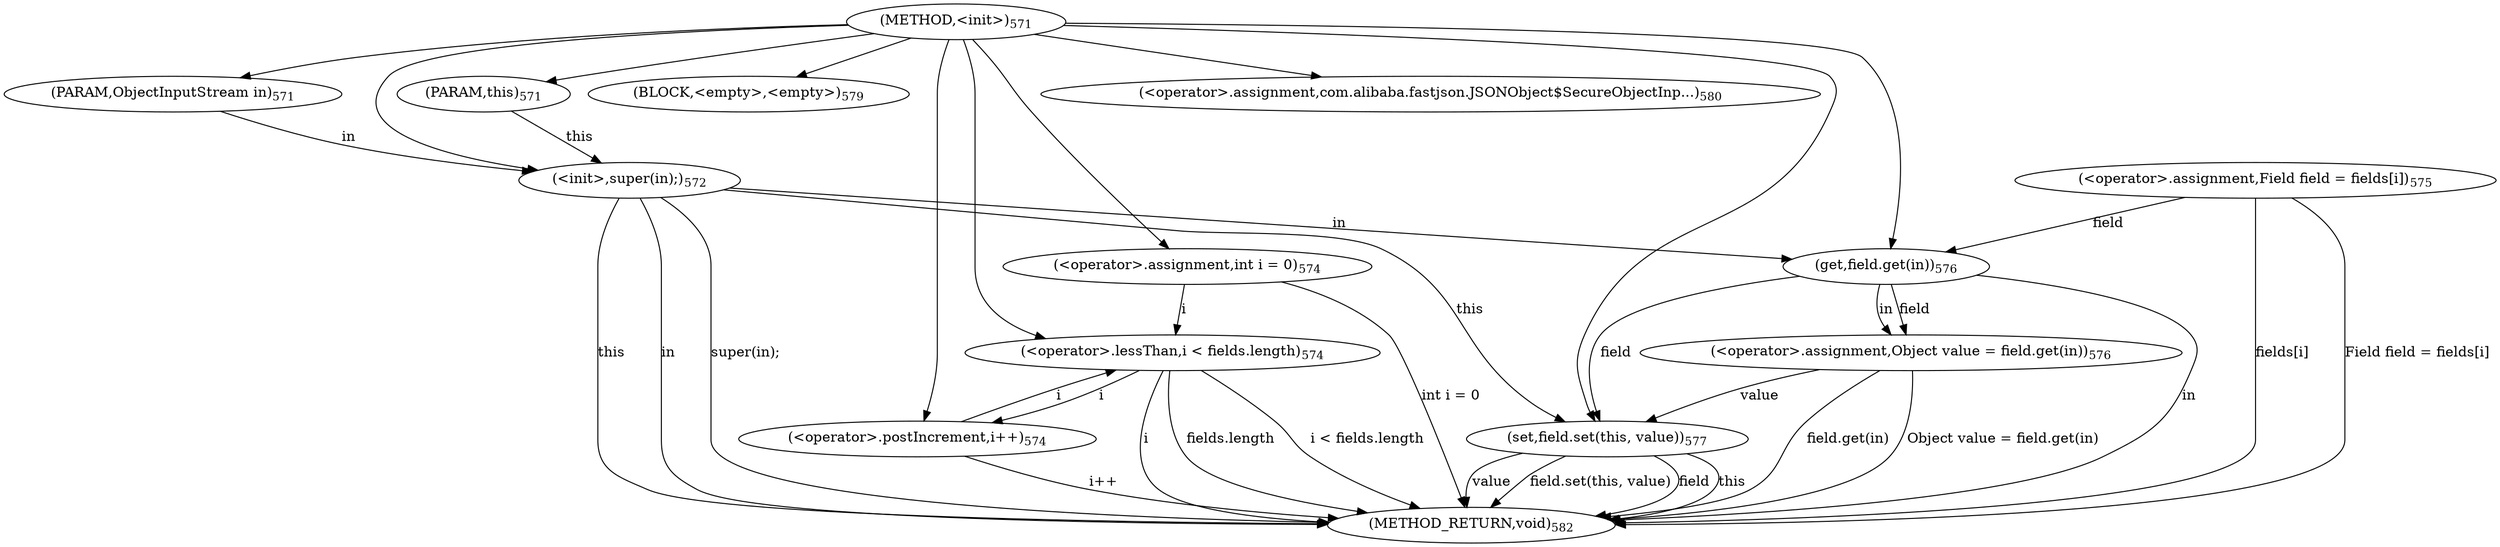 digraph "&lt;init&gt;" {  
"1855" [label = <(METHOD,&lt;init&gt;)<SUB>571</SUB>> ]
"1900" [label = <(METHOD_RETURN,void)<SUB>582</SUB>> ]
"92" [label = <(PARAM,this)<SUB>571</SUB>> ]
"96" [label = <(PARAM,ObjectInputStream in)<SUB>571</SUB>> ]
"94" [label = <(&lt;init&gt;,super(in);)<SUB>572</SUB>> ]
"94" [label = <(&lt;init&gt;,super(in);)<SUB>572</SUB>> ]
"94" [label = <(&lt;init&gt;,super(in);)<SUB>572</SUB>> ]
"1892" [label = <(BLOCK,&lt;empty&gt;,&lt;empty&gt;)<SUB>579</SUB>> ]
"1861" [label = <(&lt;operator&gt;.assignment,int i = 0)<SUB>574</SUB>> ]
"1864" [label = <(&lt;operator&gt;.lessThan,i &lt; fields.length)<SUB>574</SUB>> ]
"1871" [label = <(&lt;operator&gt;.postIncrement,i++)<SUB>574</SUB>> ]
"1893" [label = <(&lt;operator&gt;.assignment,com.alibaba.fastjson.JSONObject$SecureObjectInp...)<SUB>580</SUB>> ]
"1861" [label = <(&lt;operator&gt;.assignment,int i = 0)<SUB>574</SUB>> ]
"1861" [label = <(&lt;operator&gt;.assignment,int i = 0)<SUB>574</SUB>> ]
"1864" [label = <(&lt;operator&gt;.lessThan,i &lt; fields.length)<SUB>574</SUB>> ]
"1864" [label = <(&lt;operator&gt;.lessThan,i &lt; fields.length)<SUB>574</SUB>> ]
"1871" [label = <(&lt;operator&gt;.postIncrement,i++)<SUB>574</SUB>> ]
"1875" [label = <(&lt;operator&gt;.assignment,Field field = fields[i])<SUB>575</SUB>> ]
"1883" [label = <(&lt;operator&gt;.assignment,Object value = field.get(in))<SUB>576</SUB>> ]
"1888" [label = <(set,field.set(this, value))<SUB>577</SUB>> ]
"1893" [label = <(&lt;operator&gt;.assignment,com.alibaba.fastjson.JSONObject$SecureObjectInp...)<SUB>580</SUB>> ]
"1893" [label = <(&lt;operator&gt;.assignment,com.alibaba.fastjson.JSONObject$SecureObjectInp...)<SUB>580</SUB>> ]
"1875" [label = <(&lt;operator&gt;.assignment,Field field = fields[i])<SUB>575</SUB>> ]
"1875" [label = <(&lt;operator&gt;.assignment,Field field = fields[i])<SUB>575</SUB>> ]
"1883" [label = <(&lt;operator&gt;.assignment,Object value = field.get(in))<SUB>576</SUB>> ]
"1883" [label = <(&lt;operator&gt;.assignment,Object value = field.get(in))<SUB>576</SUB>> ]
"1888" [label = <(set,field.set(this, value))<SUB>577</SUB>> ]
"1888" [label = <(set,field.set(this, value))<SUB>577</SUB>> ]
"1888" [label = <(set,field.set(this, value))<SUB>577</SUB>> ]
"1885" [label = <(get,field.get(in))<SUB>576</SUB>> ]
"1885" [label = <(get,field.get(in))<SUB>576</SUB>> ]
  "94" -> "1900"  [ label = "this"] 
  "94" -> "1900"  [ label = "in"] 
  "94" -> "1900"  [ label = "super(in);"] 
  "1861" -> "1900"  [ label = "int i = 0"] 
  "1864" -> "1900"  [ label = "i"] 
  "1864" -> "1900"  [ label = "fields.length"] 
  "1864" -> "1900"  [ label = "i &lt; fields.length"] 
  "1875" -> "1900"  [ label = "fields[i]"] 
  "1875" -> "1900"  [ label = "Field field = fields[i]"] 
  "1885" -> "1900"  [ label = "in"] 
  "1883" -> "1900"  [ label = "field.get(in)"] 
  "1883" -> "1900"  [ label = "Object value = field.get(in)"] 
  "1888" -> "1900"  [ label = "field"] 
  "1888" -> "1900"  [ label = "this"] 
  "1888" -> "1900"  [ label = "value"] 
  "1888" -> "1900"  [ label = "field.set(this, value)"] 
  "1871" -> "1900"  [ label = "i++"] 
  "1855" -> "92" 
  "1855" -> "96" 
  "92" -> "94"  [ label = "this"] 
  "1855" -> "94" 
  "96" -> "94"  [ label = "in"] 
  "1855" -> "1892" 
  "1855" -> "1861" 
  "1855" -> "1893" 
  "1861" -> "1864"  [ label = "i"] 
  "1871" -> "1864"  [ label = "i"] 
  "1855" -> "1864" 
  "1864" -> "1871"  [ label = "i"] 
  "1855" -> "1871" 
  "1885" -> "1883"  [ label = "field"] 
  "1885" -> "1883"  [ label = "in"] 
  "1885" -> "1888"  [ label = "field"] 
  "1855" -> "1888" 
  "94" -> "1888"  [ label = "this"] 
  "1883" -> "1888"  [ label = "value"] 
  "1875" -> "1885"  [ label = "field"] 
  "1855" -> "1885" 
  "94" -> "1885"  [ label = "in"] 
}
